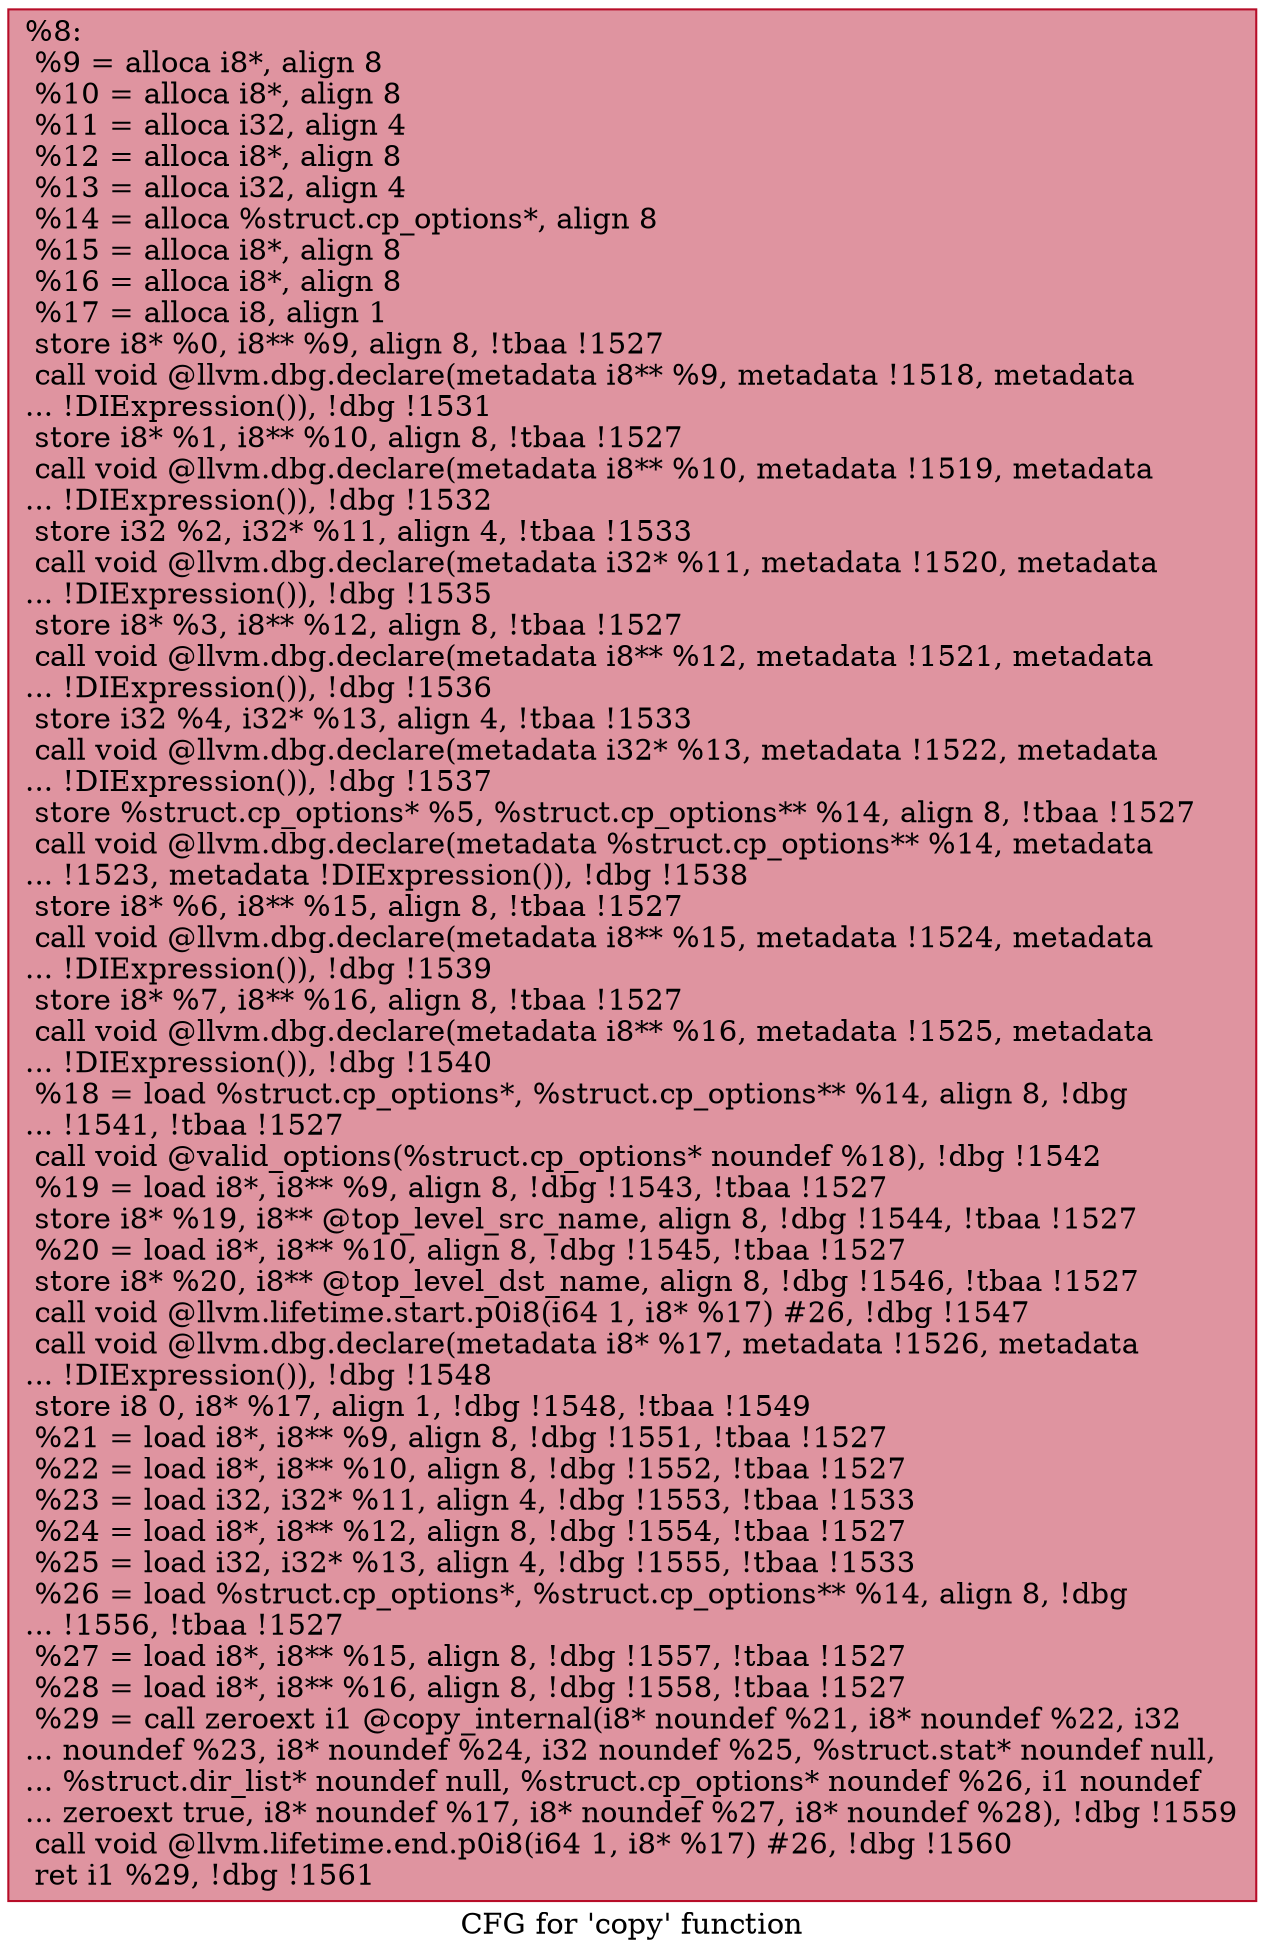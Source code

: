 digraph "CFG for 'copy' function" {
	label="CFG for 'copy' function";

	Node0xd5a2f0 [shape=record,color="#b70d28ff", style=filled, fillcolor="#b70d2870",label="{%8:\l  %9 = alloca i8*, align 8\l  %10 = alloca i8*, align 8\l  %11 = alloca i32, align 4\l  %12 = alloca i8*, align 8\l  %13 = alloca i32, align 4\l  %14 = alloca %struct.cp_options*, align 8\l  %15 = alloca i8*, align 8\l  %16 = alloca i8*, align 8\l  %17 = alloca i8, align 1\l  store i8* %0, i8** %9, align 8, !tbaa !1527\l  call void @llvm.dbg.declare(metadata i8** %9, metadata !1518, metadata\l... !DIExpression()), !dbg !1531\l  store i8* %1, i8** %10, align 8, !tbaa !1527\l  call void @llvm.dbg.declare(metadata i8** %10, metadata !1519, metadata\l... !DIExpression()), !dbg !1532\l  store i32 %2, i32* %11, align 4, !tbaa !1533\l  call void @llvm.dbg.declare(metadata i32* %11, metadata !1520, metadata\l... !DIExpression()), !dbg !1535\l  store i8* %3, i8** %12, align 8, !tbaa !1527\l  call void @llvm.dbg.declare(metadata i8** %12, metadata !1521, metadata\l... !DIExpression()), !dbg !1536\l  store i32 %4, i32* %13, align 4, !tbaa !1533\l  call void @llvm.dbg.declare(metadata i32* %13, metadata !1522, metadata\l... !DIExpression()), !dbg !1537\l  store %struct.cp_options* %5, %struct.cp_options** %14, align 8, !tbaa !1527\l  call void @llvm.dbg.declare(metadata %struct.cp_options** %14, metadata\l... !1523, metadata !DIExpression()), !dbg !1538\l  store i8* %6, i8** %15, align 8, !tbaa !1527\l  call void @llvm.dbg.declare(metadata i8** %15, metadata !1524, metadata\l... !DIExpression()), !dbg !1539\l  store i8* %7, i8** %16, align 8, !tbaa !1527\l  call void @llvm.dbg.declare(metadata i8** %16, metadata !1525, metadata\l... !DIExpression()), !dbg !1540\l  %18 = load %struct.cp_options*, %struct.cp_options** %14, align 8, !dbg\l... !1541, !tbaa !1527\l  call void @valid_options(%struct.cp_options* noundef %18), !dbg !1542\l  %19 = load i8*, i8** %9, align 8, !dbg !1543, !tbaa !1527\l  store i8* %19, i8** @top_level_src_name, align 8, !dbg !1544, !tbaa !1527\l  %20 = load i8*, i8** %10, align 8, !dbg !1545, !tbaa !1527\l  store i8* %20, i8** @top_level_dst_name, align 8, !dbg !1546, !tbaa !1527\l  call void @llvm.lifetime.start.p0i8(i64 1, i8* %17) #26, !dbg !1547\l  call void @llvm.dbg.declare(metadata i8* %17, metadata !1526, metadata\l... !DIExpression()), !dbg !1548\l  store i8 0, i8* %17, align 1, !dbg !1548, !tbaa !1549\l  %21 = load i8*, i8** %9, align 8, !dbg !1551, !tbaa !1527\l  %22 = load i8*, i8** %10, align 8, !dbg !1552, !tbaa !1527\l  %23 = load i32, i32* %11, align 4, !dbg !1553, !tbaa !1533\l  %24 = load i8*, i8** %12, align 8, !dbg !1554, !tbaa !1527\l  %25 = load i32, i32* %13, align 4, !dbg !1555, !tbaa !1533\l  %26 = load %struct.cp_options*, %struct.cp_options** %14, align 8, !dbg\l... !1556, !tbaa !1527\l  %27 = load i8*, i8** %15, align 8, !dbg !1557, !tbaa !1527\l  %28 = load i8*, i8** %16, align 8, !dbg !1558, !tbaa !1527\l  %29 = call zeroext i1 @copy_internal(i8* noundef %21, i8* noundef %22, i32\l... noundef %23, i8* noundef %24, i32 noundef %25, %struct.stat* noundef null,\l... %struct.dir_list* noundef null, %struct.cp_options* noundef %26, i1 noundef\l... zeroext true, i8* noundef %17, i8* noundef %27, i8* noundef %28), !dbg !1559\l  call void @llvm.lifetime.end.p0i8(i64 1, i8* %17) #26, !dbg !1560\l  ret i1 %29, !dbg !1561\l}"];
}

